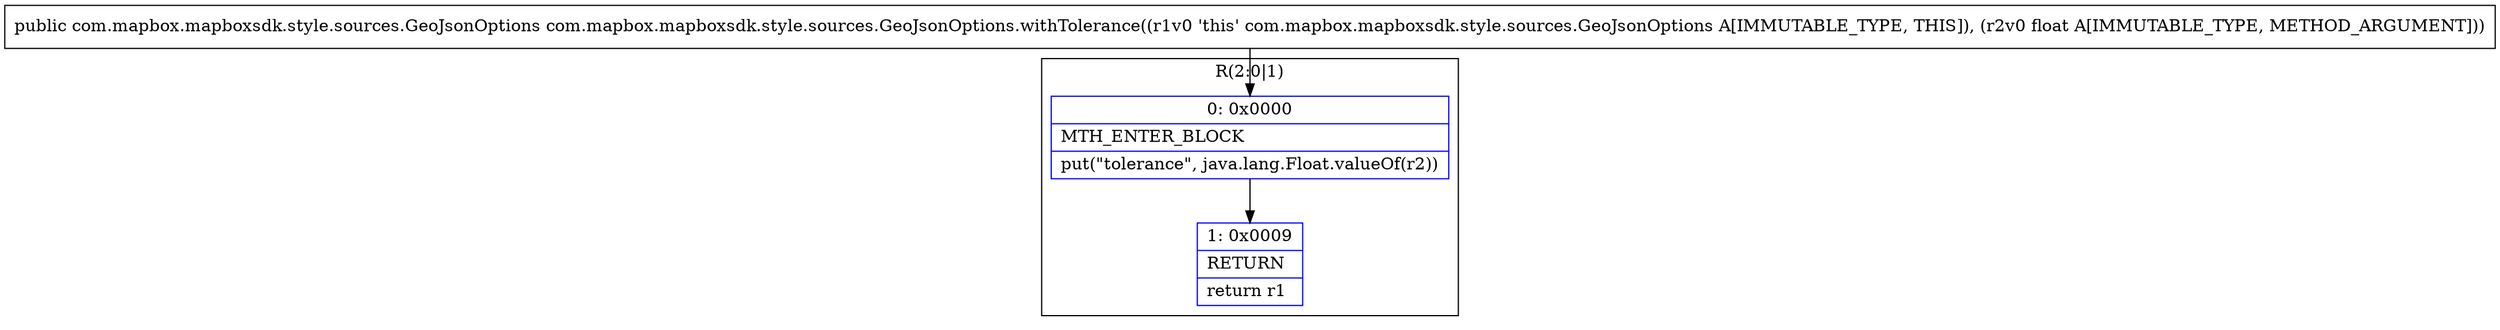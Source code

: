 digraph "CFG forcom.mapbox.mapboxsdk.style.sources.GeoJsonOptions.withTolerance(F)Lcom\/mapbox\/mapboxsdk\/style\/sources\/GeoJsonOptions;" {
subgraph cluster_Region_435455609 {
label = "R(2:0|1)";
node [shape=record,color=blue];
Node_0 [shape=record,label="{0\:\ 0x0000|MTH_ENTER_BLOCK\l|put(\"tolerance\", java.lang.Float.valueOf(r2))\l}"];
Node_1 [shape=record,label="{1\:\ 0x0009|RETURN\l|return r1\l}"];
}
MethodNode[shape=record,label="{public com.mapbox.mapboxsdk.style.sources.GeoJsonOptions com.mapbox.mapboxsdk.style.sources.GeoJsonOptions.withTolerance((r1v0 'this' com.mapbox.mapboxsdk.style.sources.GeoJsonOptions A[IMMUTABLE_TYPE, THIS]), (r2v0 float A[IMMUTABLE_TYPE, METHOD_ARGUMENT])) }"];
MethodNode -> Node_0;
Node_0 -> Node_1;
}

